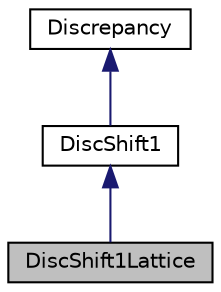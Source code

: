 digraph "DiscShift1Lattice"
{
 // INTERACTIVE_SVG=YES
  bgcolor="transparent";
  edge [fontname="Helvetica",fontsize="10",labelfontname="Helvetica",labelfontsize="10"];
  node [fontname="Helvetica",fontsize="10",shape=record];
  Node3 [label="DiscShift1Lattice",height=0.2,width=0.4,color="black", fillcolor="grey75", style="filled", fontcolor="black"];
  Node4 -> Node3 [dir="back",color="midnightblue",fontsize="10",style="solid",fontname="Helvetica"];
  Node4 [label="DiscShift1",height=0.2,width=0.4,color="black",URL="$classumontreal_1_1ssj_1_1discrepancy_1_1DiscShift1.html",tooltip="This class computes the discrepancy for randomly shifted points of a set    (eq. ..."];
  Node5 -> Node4 [dir="back",color="midnightblue",fontsize="10",style="solid",fontname="Helvetica"];
  Node5 [label="Discrepancy",height=0.2,width=0.4,color="black",URL="$classumontreal_1_1ssj_1_1discrepancy_1_1Discrepancy.html",tooltip="This abstract class is the base class of all discrepancy classes. "];
}
